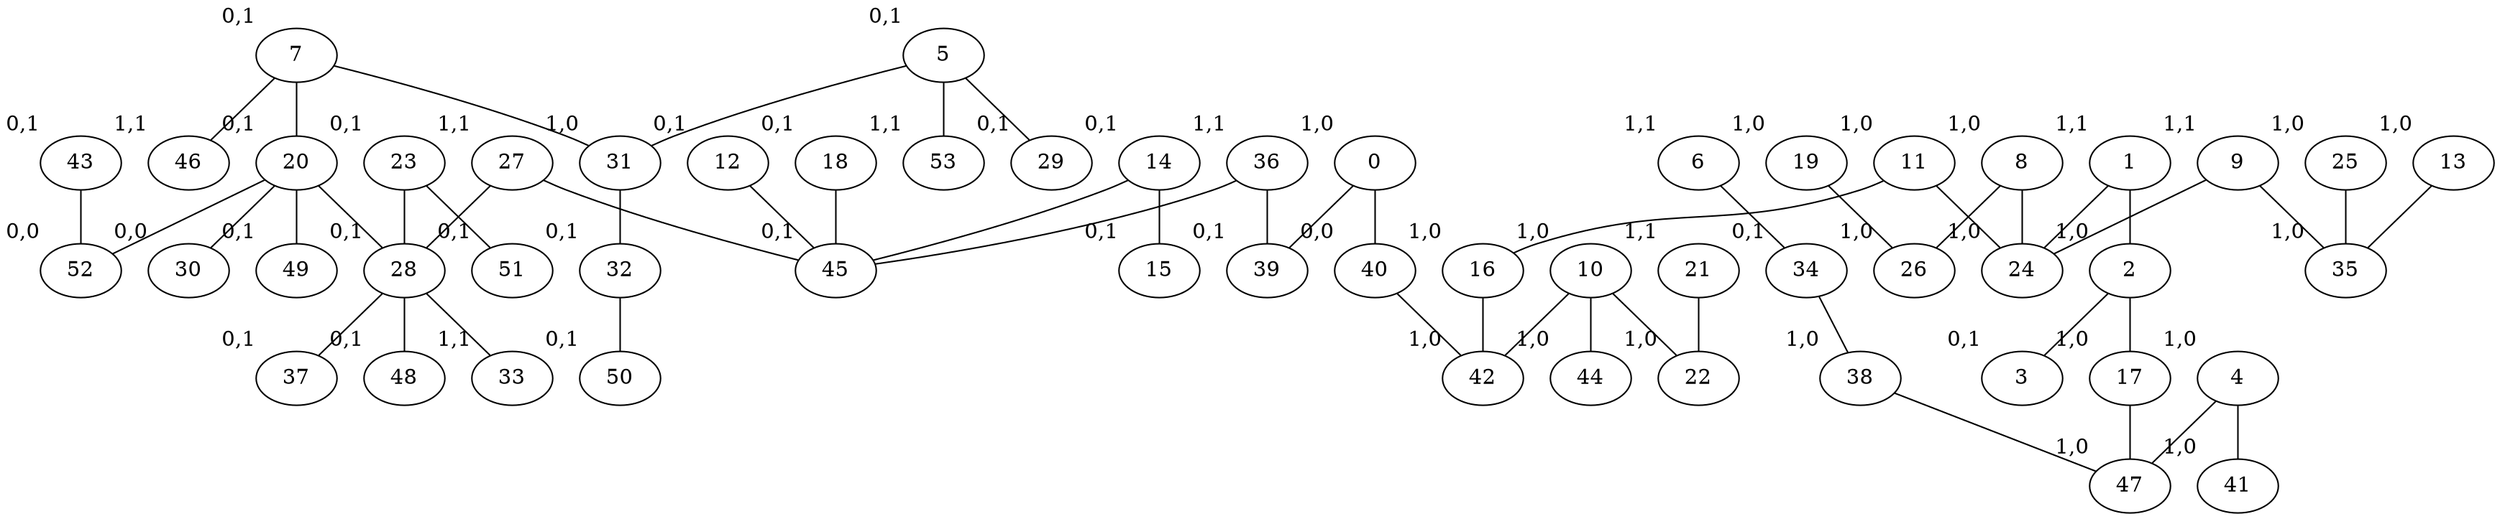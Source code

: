 graph G {
16 [xlabel="1,0"];
16 -- 42;
47 [xlabel="1,0"];
4 [xlabel="1,0"];
4 -- 47;
4 -- 41;
17 [xlabel="1,0"];
17 -- 47;
24 [xlabel="1,0"];
44 [xlabel="1,0"];
35 [xlabel="1,0"];
13 [xlabel="1,0"];
13 -- 35;
41 [xlabel="1,0"];
25 [xlabel="1,0"];
25 -- 35;
8 [xlabel="1,0"];
8 -- 26;
8 -- 24;
6 [xlabel="1,1"];
6 -- 34;
1 [xlabel="1,1"];
1 -- 24;
1 -- 2;
19 [xlabel="1,0"];
19 -- 26;
21 [xlabel="1,1"];
21 -- 22;
22 [xlabel="1,0"];
3 [xlabel="0,1"];
9 [xlabel="1,1"];
9 -- 35;
9 -- 24;
2 [xlabel="1,0"];
2 -- 17;
2 -- 3;
42 [xlabel="1,0"];
34 [xlabel="0,1"];
34 -- 38;
11 [xlabel="1,0"];
11 -- 24;
11 -- 16;
0 [xlabel="1,0"];
0 -- 40;
0 -- 39;
10 [xlabel="1,0"];
10 -- 42;
10 -- 22;
10 -- 44;
40 [xlabel="0,0"];
40 -- 42;
38 [xlabel="1,0"];
38 -- 47;
26 [xlabel="1,0"];
39 [xlabel="0,1"];
52 [xlabel="0,0"];
28 [xlabel="0,1"];
28 -- 33;
28 -- 37;
28 -- 48;
37 [xlabel="0,1"];
31 [xlabel="1,0"];
31 -- 32;
33 [xlabel="1,1"];
23 [xlabel="0,1"];
23 -- 51;
23 -- 28;
27 [xlabel="1,1"];
27 -- 28;
27 -- 45;
20 [xlabel="0,1"];
20 -- 28;
20 -- 30;
20 -- 52;
20 -- 49;
29 [xlabel="0,1"];
32 [xlabel="0,1"];
32 -- 50;
49 [xlabel="0,1"];
36 [xlabel="1,1"];
36 -- 45;
36 -- 39;
7 [xlabel="0,1"];
7 -- 20;
7 -- 31;
7 -- 46;
15 [xlabel="0,1"];
46 [xlabel="1,1"];
45 [xlabel="0,1"];
48 [xlabel="0,1"];
12 [xlabel="0,1"];
12 -- 45;
51 [xlabel="0,1"];
50 [xlabel="0,1"];
53 [xlabel="1,1"];
43 [xlabel="0,1"];
43 -- 52;
5 [xlabel="0,1"];
5 -- 53;
5 -- 31;
5 -- 29;
18 [xlabel="0,1"];
18 -- 45;
14 [xlabel="0,1"];
14 -- 15;
14 -- 45;
30 [xlabel="0,0"];
}